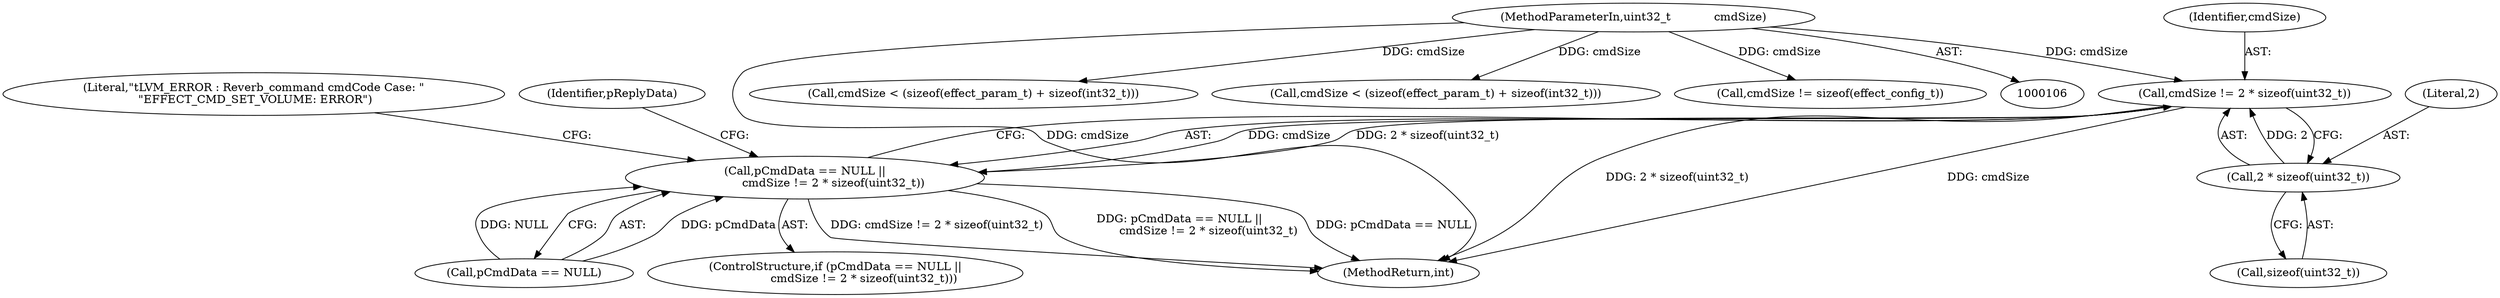 digraph "0_Android_aeea52da00d210587fb3ed895de3d5f2e0264c88_6@API" {
"1000519" [label="(Call,cmdSize != 2 * sizeof(uint32_t))"];
"1000109" [label="(MethodParameterIn,uint32_t            cmdSize)"];
"1000521" [label="(Call,2 * sizeof(uint32_t))"];
"1000515" [label="(Call,pCmdData == NULL ||\n                cmdSize != 2 * sizeof(uint32_t))"];
"1000520" [label="(Identifier,cmdSize)"];
"1000109" [label="(MethodParameterIn,uint32_t            cmdSize)"];
"1000340" [label="(Call,cmdSize < (sizeof(effect_param_t) + sizeof(int32_t)))"];
"1000515" [label="(Call,pCmdData == NULL ||\n                cmdSize != 2 * sizeof(uint32_t))"];
"1000239" [label="(Call,cmdSize < (sizeof(effect_param_t) + sizeof(int32_t)))"];
"1000170" [label="(Call,cmdSize != sizeof(effect_config_t))"];
"1000514" [label="(ControlStructure,if (pCmdData == NULL ||\n                cmdSize != 2 * sizeof(uint32_t)))"];
"1000516" [label="(Call,pCmdData == NULL)"];
"1000521" [label="(Call,2 * sizeof(uint32_t))"];
"1000523" [label="(Call,sizeof(uint32_t))"];
"1000522" [label="(Literal,2)"];
"1000519" [label="(Call,cmdSize != 2 * sizeof(uint32_t))"];
"1000641" [label="(MethodReturn,int)"];
"1000527" [label="(Literal,\"\tLVM_ERROR : Reverb_command cmdCode Case: \"\n \"EFFECT_CMD_SET_VOLUME: ERROR\")"];
"1000533" [label="(Identifier,pReplyData)"];
"1000519" -> "1000515"  [label="AST: "];
"1000519" -> "1000521"  [label="CFG: "];
"1000520" -> "1000519"  [label="AST: "];
"1000521" -> "1000519"  [label="AST: "];
"1000515" -> "1000519"  [label="CFG: "];
"1000519" -> "1000641"  [label="DDG: cmdSize"];
"1000519" -> "1000641"  [label="DDG: 2 * sizeof(uint32_t)"];
"1000519" -> "1000515"  [label="DDG: cmdSize"];
"1000519" -> "1000515"  [label="DDG: 2 * sizeof(uint32_t)"];
"1000109" -> "1000519"  [label="DDG: cmdSize"];
"1000521" -> "1000519"  [label="DDG: 2"];
"1000109" -> "1000106"  [label="AST: "];
"1000109" -> "1000641"  [label="DDG: cmdSize"];
"1000109" -> "1000170"  [label="DDG: cmdSize"];
"1000109" -> "1000239"  [label="DDG: cmdSize"];
"1000109" -> "1000340"  [label="DDG: cmdSize"];
"1000521" -> "1000523"  [label="CFG: "];
"1000522" -> "1000521"  [label="AST: "];
"1000523" -> "1000521"  [label="AST: "];
"1000515" -> "1000514"  [label="AST: "];
"1000515" -> "1000516"  [label="CFG: "];
"1000516" -> "1000515"  [label="AST: "];
"1000527" -> "1000515"  [label="CFG: "];
"1000533" -> "1000515"  [label="CFG: "];
"1000515" -> "1000641"  [label="DDG: cmdSize != 2 * sizeof(uint32_t)"];
"1000515" -> "1000641"  [label="DDG: pCmdData == NULL ||\n                cmdSize != 2 * sizeof(uint32_t)"];
"1000515" -> "1000641"  [label="DDG: pCmdData == NULL"];
"1000516" -> "1000515"  [label="DDG: pCmdData"];
"1000516" -> "1000515"  [label="DDG: NULL"];
}
